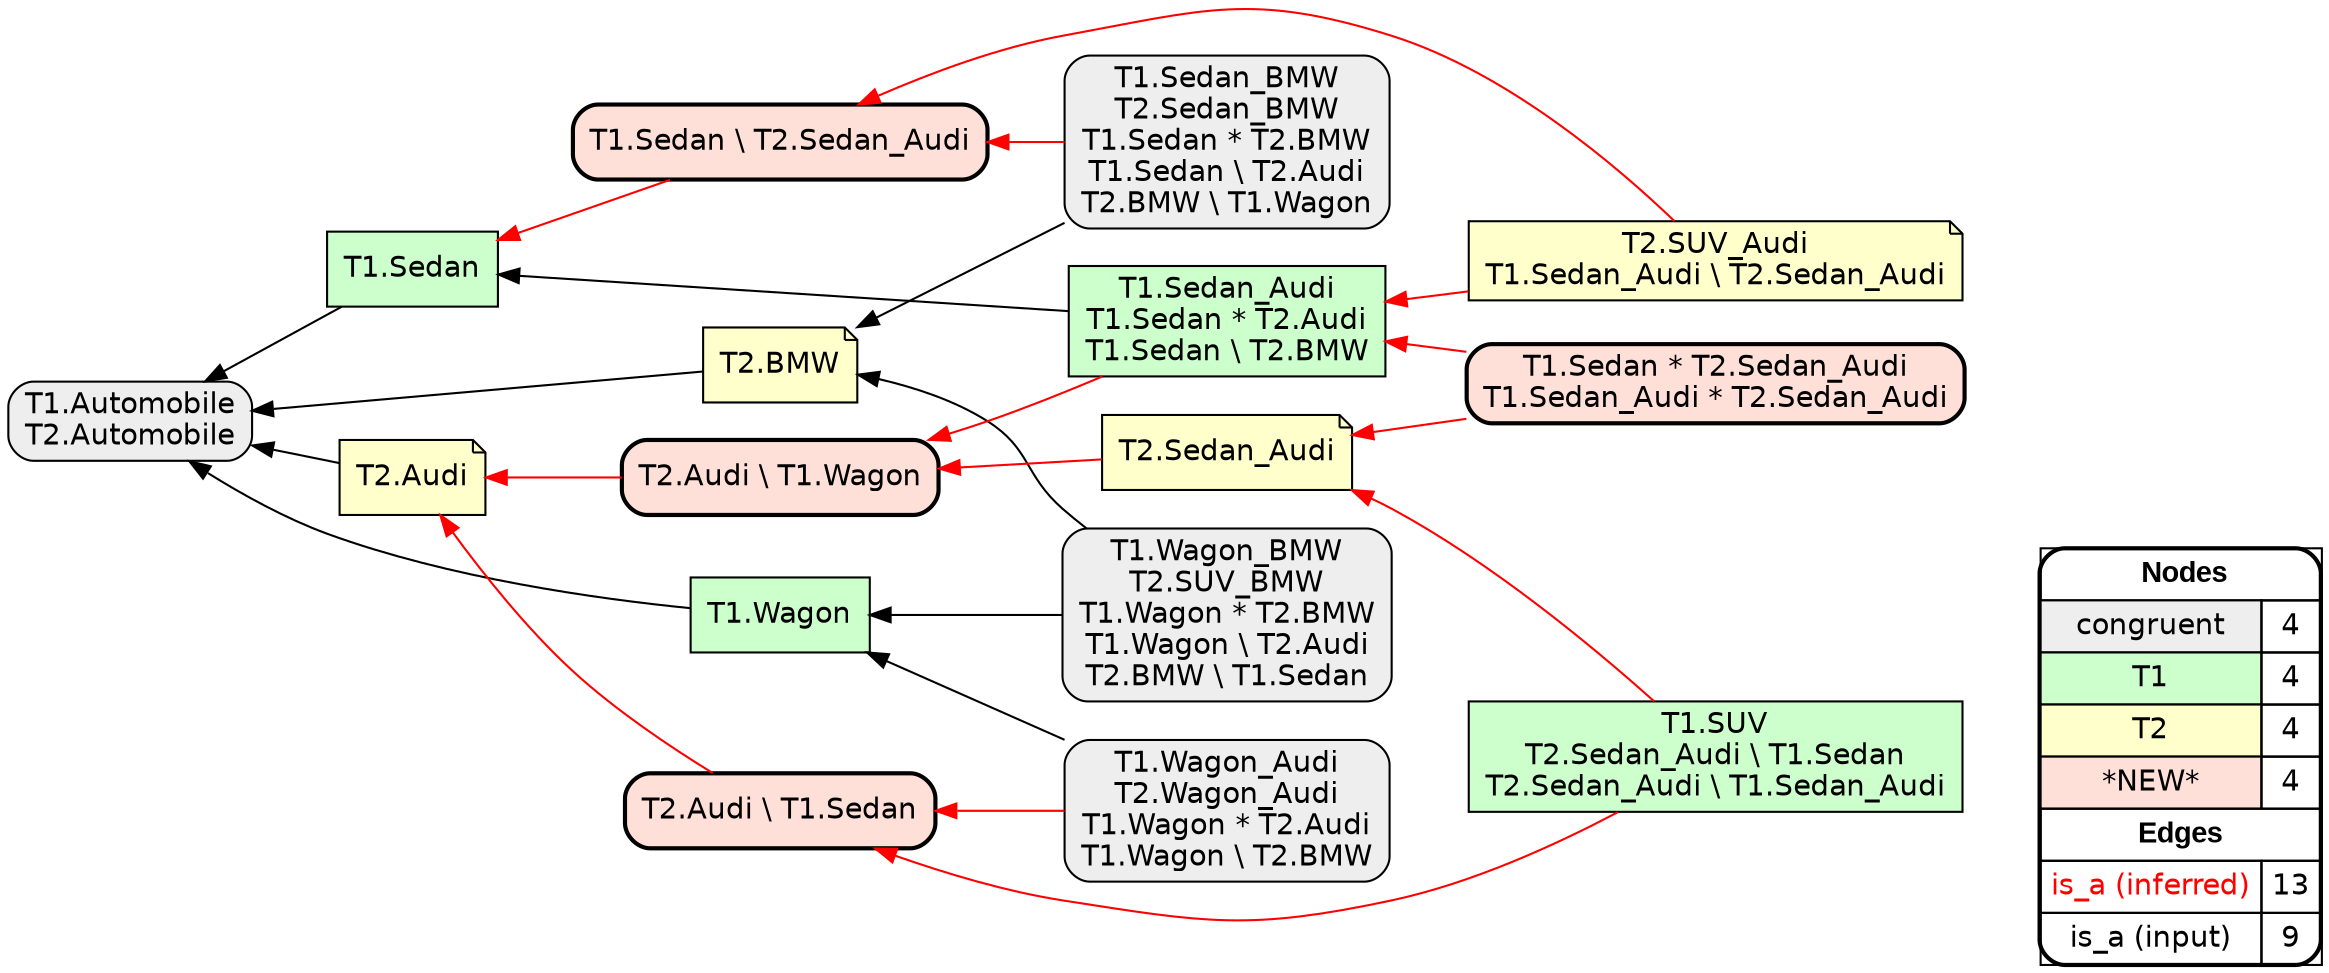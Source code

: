 digraph{
rankdir=RL
node[shape=box style="filled,rounded" fillcolor="#EEEEEE" fontname="helvetica"] 
"T1.Automobile\nT2.Automobile"
"T1.Sedan_BMW\nT2.Sedan_BMW\nT1.Sedan * T2.BMW\nT1.Sedan \\ T2.Audi\nT2.BMW \\ T1.Wagon"
"T1.Wagon_Audi\nT2.Wagon_Audi\nT1.Wagon * T2.Audi\nT1.Wagon \\ T2.BMW"
"T1.Wagon_BMW\nT2.SUV_BMW\nT1.Wagon * T2.BMW\nT1.Wagon \\ T2.Audi\nT2.BMW \\ T1.Sedan"
node[shape=box style=filled fillcolor="#CCFFCC" fontname="helvetica"] 
"T1.Sedan"
"T1.Wagon"
"T1.Sedan_Audi\nT1.Sedan * T2.Audi\nT1.Sedan \\ T2.BMW"
"T1.SUV\nT2.Sedan_Audi \\ T1.Sedan\nT2.Sedan_Audi \\ T1.Sedan_Audi"
node[shape=note style=filled fillcolor="#FFFFCC" fontname="helvetica"] 
"T2.Audi"
"T2.BMW"
"T2.Sedan_Audi"
"T2.SUV_Audi\nT1.Sedan_Audi \\ T2.Sedan_Audi"
node[shape=box style="filled,rounded,bold" fillcolor="#FFE0D8" fontname="helvetica"] 
"T2.Audi \\ T1.Wagon"
"T2.Audi \\ T1.Sedan"
"T1.Sedan \\ T2.Sedan_Audi"
"T1.Sedan * T2.Sedan_Audi\nT1.Sedan_Audi * T2.Sedan_Audi"
edge[arrowhead=normal style=dotted color="#000000" constraint=true penwidth=1]
edge[arrowhead=normal style=solid color="#FF0000" constraint=true penwidth=1]
"T1.SUV\nT2.Sedan_Audi \\ T1.Sedan\nT2.Sedan_Audi \\ T1.Sedan_Audi" -> "T2.Sedan_Audi"
"T1.Sedan \\ T2.Sedan_Audi" -> "T1.Sedan"
"T1.Sedan * T2.Sedan_Audi\nT1.Sedan_Audi * T2.Sedan_Audi" -> "T1.Sedan_Audi\nT1.Sedan * T2.Audi\nT1.Sedan \\ T2.BMW"
"T1.Sedan_BMW\nT2.Sedan_BMW\nT1.Sedan * T2.BMW\nT1.Sedan \\ T2.Audi\nT2.BMW \\ T1.Wagon" -> "T1.Sedan \\ T2.Sedan_Audi"
"T2.Audi \\ T1.Sedan" -> "T2.Audi"
"T1.SUV\nT2.Sedan_Audi \\ T1.Sedan\nT2.Sedan_Audi \\ T1.Sedan_Audi" -> "T2.Audi \\ T1.Sedan"
"T1.Wagon_Audi\nT2.Wagon_Audi\nT1.Wagon * T2.Audi\nT1.Wagon \\ T2.BMW" -> "T2.Audi \\ T1.Sedan"
"T1.Sedan * T2.Sedan_Audi\nT1.Sedan_Audi * T2.Sedan_Audi" -> "T2.Sedan_Audi"
"T2.Audi \\ T1.Wagon" -> "T2.Audi"
"T2.Sedan_Audi" -> "T2.Audi \\ T1.Wagon"
"T1.Sedan_Audi\nT1.Sedan * T2.Audi\nT1.Sedan \\ T2.BMW" -> "T2.Audi \\ T1.Wagon"
"T2.SUV_Audi\nT1.Sedan_Audi \\ T2.Sedan_Audi" -> "T1.Sedan_Audi\nT1.Sedan * T2.Audi\nT1.Sedan \\ T2.BMW"
"T2.SUV_Audi\nT1.Sedan_Audi \\ T2.Sedan_Audi" -> "T1.Sedan \\ T2.Sedan_Audi"
edge[arrowhead=normal style=solid color="#000000" constraint=true penwidth=1]
"T1.Wagon_Audi\nT2.Wagon_Audi\nT1.Wagon * T2.Audi\nT1.Wagon \\ T2.BMW" -> "T1.Wagon"
"T1.Wagon" -> "T1.Automobile\nT2.Automobile"
"T1.Sedan_Audi\nT1.Sedan * T2.Audi\nT1.Sedan \\ T2.BMW" -> "T1.Sedan"
"T1.Sedan" -> "T1.Automobile\nT2.Automobile"
"T1.Wagon_BMW\nT2.SUV_BMW\nT1.Wagon * T2.BMW\nT1.Wagon \\ T2.Audi\nT2.BMW \\ T1.Sedan" -> "T1.Wagon"
"T2.Audi" -> "T1.Automobile\nT2.Automobile"
"T2.BMW" -> "T1.Automobile\nT2.Automobile"
"T1.Wagon_BMW\nT2.SUV_BMW\nT1.Wagon * T2.BMW\nT1.Wagon \\ T2.Audi\nT2.BMW \\ T1.Sedan" -> "T2.BMW"
"T1.Sedan_BMW\nT2.Sedan_BMW\nT1.Sedan * T2.BMW\nT1.Sedan \\ T2.Audi\nT2.BMW \\ T1.Wagon" -> "T2.BMW"
node[shape=box] 
{rank=source Legend [fillcolor= white margin=0 label=< 
 <TABLE BORDER="0" CELLBORDER="1" CELLSPACING="0" CELLPADDING="4"> 
<TR> <TD COLSPAN="2"><font face="Arial Black"> Nodes</font></TD> </TR> 
<TR> 
 <TD bgcolor="#EEEEEE" fontname="helvetica">congruent</TD> 
 <TD>4</TD> 
 </TR> 
<TR> 
 <TD bgcolor="#CCFFCC" fontname="helvetica">T1</TD> 
 <TD>4</TD> 
 </TR> 
<TR> 
 <TD bgcolor="#FFFFCC" fontname="helvetica">T2</TD> 
 <TD>4</TD> 
 </TR> 
<TR> 
 <TD bgcolor="#FFE0D8" fontname="helvetica">*NEW*</TD> 
 <TD>4</TD> 
 </TR> 
<TR> <TD COLSPAN="2"><font face = "Arial Black"> Edges </font></TD> </TR> 
<TR> 
 <TD><font color ="#FF0000">is_a (inferred)</font></TD><TD>13</TD>
</TR>
<TR> 
 <TD><font color ="#000000">is_a (input)</font></TD><TD>9</TD>
</TR>
</TABLE> 
 >] } 
}